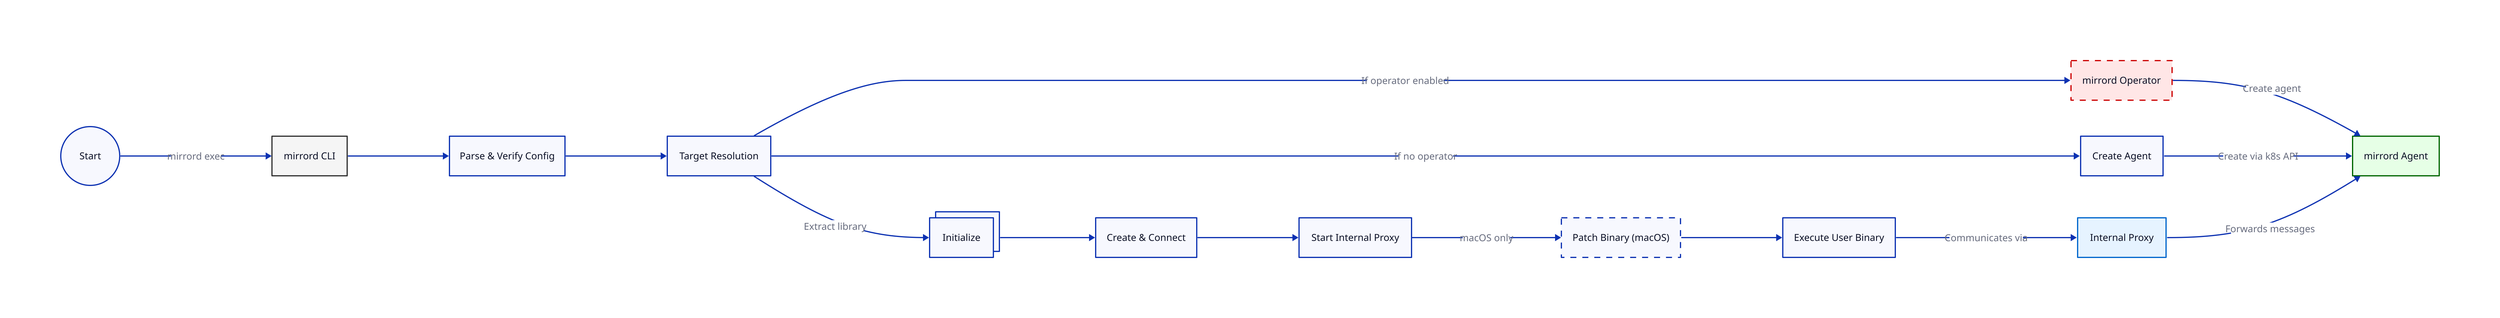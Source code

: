 direction: right

# Main components
cli: mirrord CLI {
  shape: rectangle
  style.fill: "#f5f5f5"
}

intproxy: Internal Proxy {
  shape: rectangle
  style.fill: "#e6f3ff"
}

agent: mirrord Agent {
  shape: rectangle
  style.fill: "#e6ffe6"
}

operator: mirrord Operator {
  shape: rectangle
  style.fill: "#ffe6e6"
  style.stroke-dash: 5
}

# Flow
start: Start {
  shape: circle
}

config: Parse & Verify Config {
  shape: rectangle
}

target: Target Resolution {
  shape: rectangle
}

init: Initialize {
  shape: rectangle
  style.multiple: true
}

create_agent: Create Agent {
  shape: rectangle
}

connect: Create & Connect {
  shape: rectangle
}

proxy_start: Start Internal Proxy {
  shape: rectangle
}

patch: Patch Binary (macOS) {
  shape: rectangle
  style.stroke-dash: 5
}

exec: Execute User Binary {
  shape: rectangle
}

# Connections
start -> cli: mirrord exec
cli -> config
config -> target
target -> operator: If operator enabled
operator -> agent: Create agent
target -> create_agent: If no operator
create_agent -> agent: Create via k8s API
target -> init: Extract library
init -> connect
connect -> proxy_start
proxy_start -> patch: macOS only
patch -> exec
exec -> intproxy: Communicates via
intproxy -> agent: Forwards messages

# Styling
cli.style.stroke: "#333333"
intproxy.style.stroke: "#0066cc"
agent.style.stroke: "#006600"
operator.style.stroke: "#cc0000"